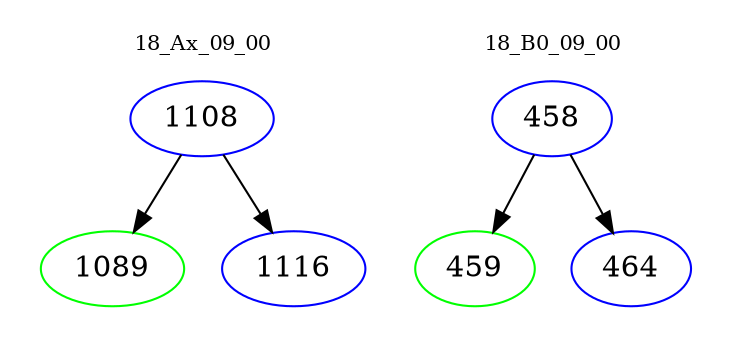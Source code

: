 digraph{
subgraph cluster_0 {
color = white
label = "18_Ax_09_00";
fontsize=10;
T0_1108 [label="1108", color="blue"]
T0_1108 -> T0_1089 [color="black"]
T0_1089 [label="1089", color="green"]
T0_1108 -> T0_1116 [color="black"]
T0_1116 [label="1116", color="blue"]
}
subgraph cluster_1 {
color = white
label = "18_B0_09_00";
fontsize=10;
T1_458 [label="458", color="blue"]
T1_458 -> T1_459 [color="black"]
T1_459 [label="459", color="green"]
T1_458 -> T1_464 [color="black"]
T1_464 [label="464", color="blue"]
}
}
